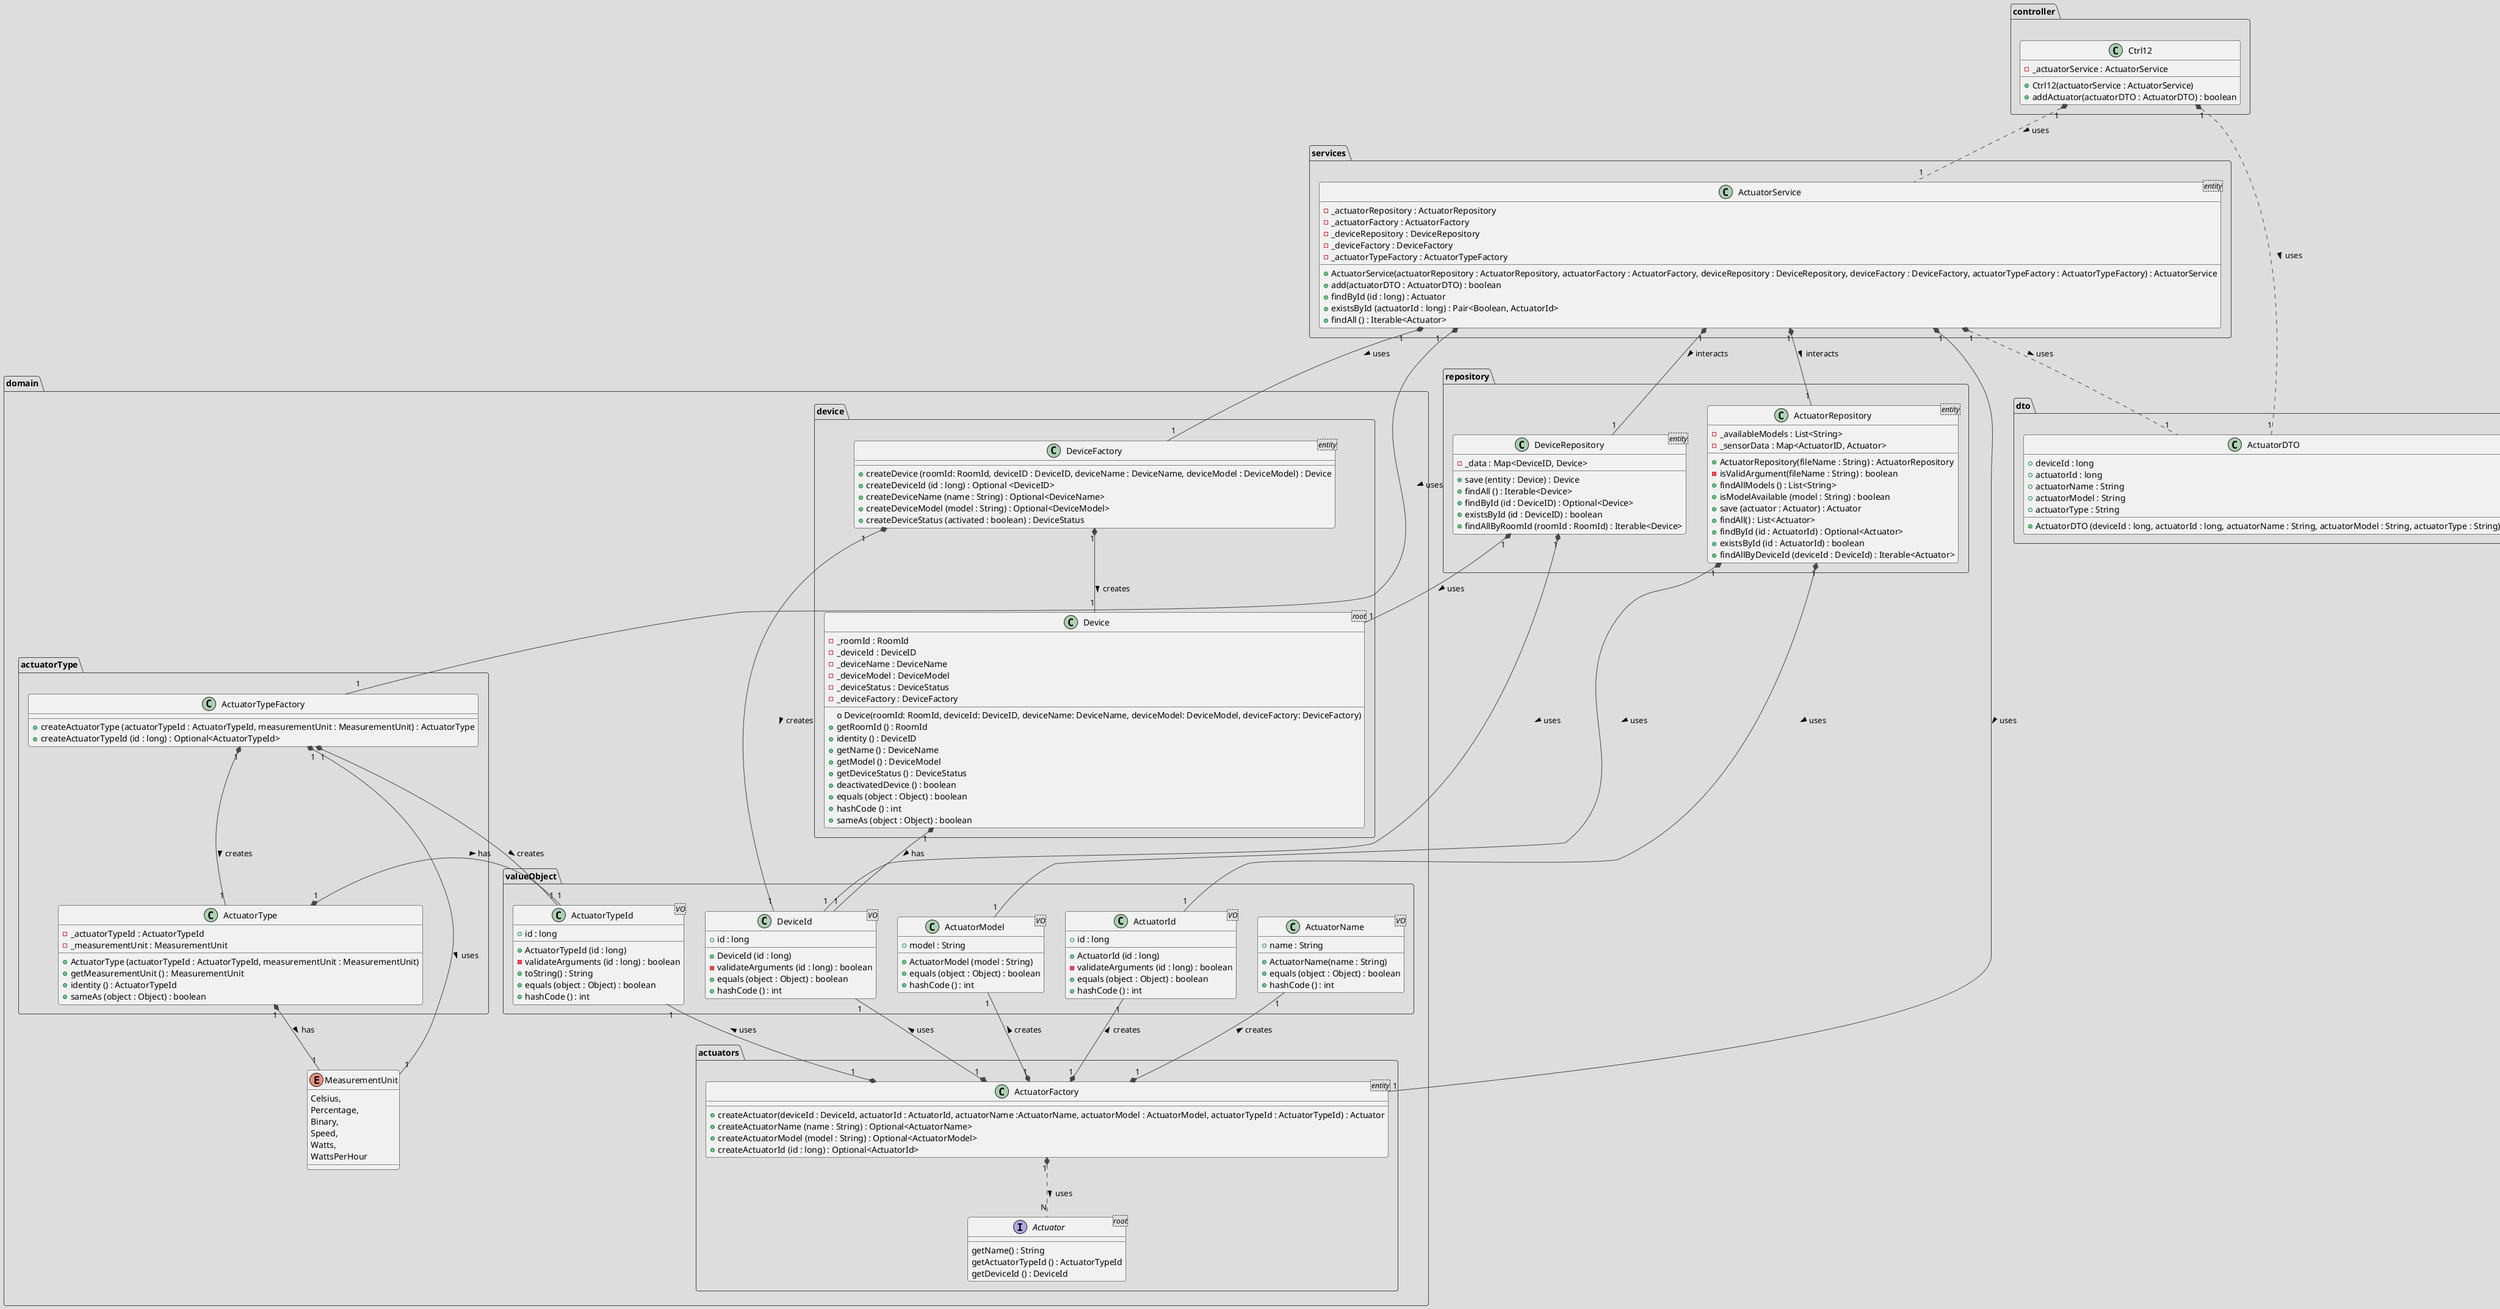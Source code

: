 @startuml
!theme toy

package controller {
    class Ctrl12{
    - _actuatorService : ActuatorService
    + Ctrl12(actuatorService : ActuatorService)
    + addActuator(actuatorDTO : ActuatorDTO) : boolean
    }
}

package domain {
    package device{
        class Device <root> {
        - _roomId : RoomId
        - _deviceId : DeviceID
        - _deviceName : DeviceName
        - _deviceModel : DeviceModel
        - _deviceStatus : DeviceStatus
        - _deviceFactory : DeviceFactory
        o Device(roomId: RoomId, deviceId: DeviceID, deviceName: DeviceName, deviceModel: DeviceModel, deviceFactory: DeviceFactory)
        + getRoomId () : RoomId
        + identity () : DeviceID
        + getName () : DeviceName
        + getModel () : DeviceModel
        + getDeviceStatus () : DeviceStatus
        + deactivatedDevice () : boolean
        + equals (object : Object) : boolean
        + hashCode () : int
        + sameAs (object : Object) : boolean
        }

        class DeviceFactory <entity>{
        + createDevice (roomId: RoomId, deviceID : DeviceID, deviceName : DeviceName, deviceModel : DeviceModel) : Device
        + createDeviceId (id : long) : Optional <DeviceID>
        + createDeviceName (name : String) : Optional<DeviceName>
        + createDeviceModel (model : String) : Optional<DeviceModel>
        + createDeviceStatus (activated : boolean) : DeviceStatus
        }
    }

    package actuators{
        class ActuatorFactory<entity>{
        + createActuator(deviceId : DeviceId, actuatorId : ActuatorId, actuatorName :ActuatorName, actuatorModel : ActuatorModel, actuatorTypeId : ActuatorTypeId) : Actuator
        + createActuatorName (name : String) : Optional<ActuatorName>
        + createActuatorModel (model : String) : Optional<ActuatorModel>
        + createActuatorId (id : long) : Optional<ActuatorId>
        }

        interface Actuator <root> {
        getName() : String
        getActuatorTypeId () : ActuatorTypeId
        getDeviceId () : DeviceId
        }
    }



    package actuatorType {
        class ActuatorType{
        - _actuatorTypeId : ActuatorTypeId
        - _measurementUnit : MeasurementUnit
        + ActuatorType (actuatorTypeId : ActuatorTypeId, measurementUnit : MeasurementUnit)
        + getMeasurementUnit () : MeasurementUnit
        + identity () : ActuatorTypeId
        + sameAs (object : Object) : boolean
        }

        class ActuatorTypeFactory{
        + createActuatorType (actuatorTypeId : ActuatorTypeId, measurementUnit : MeasurementUnit) : ActuatorType
        + createActuatorTypeId (id : long) : Optional<ActuatorTypeId>
        }
    }

    package valueObject{
        class DeviceId<VO>{
        + id : long
        + DeviceId (id : long)
        - validateArguments (id : long) : boolean
        + equals (object : Object) : boolean
        + hashCode () : int
        }

        class ActuatorModel<VO>{
        + model : String
        + ActuatorModel (model : String)
        + equals (object : Object) : boolean
        + hashCode () : int
        }

        class ActuatorName<VO>{
        + name : String
        + ActuatorName(name : String)
        + equals (object : Object) : boolean
        + hashCode () : int
        }

    class ActuatorId <VO>{
        + id : long
        + ActuatorId (id : long)
        - validateArguments (id : long) : boolean
        + equals (object : Object) : boolean
        + hashCode () : int
        }

        class ActuatorTypeId <VO>{
        + id : long
        + ActuatorTypeId (id : long)
        - validateArguments (id : long) : boolean
        + toString() : String
        + equals (object : Object) : boolean
        + hashCode () : int
        }
    }

'    package ddd{
'        interface AggregateRoot{
'        }
'
'        interface Repository{
'        save (entity : T) : T
'        findAll (id : ID) : Iterable<T>
'        findById (ID : ID) : Optional<T>
'        existsById (id : ID) : boolean
'        }
'
'        interface Service<ID, DTO>{
'        add (dto : DTO) : boolean
'        findAll () : Iterable<DTO>
'        findById (id : long) : DTO
'        existsById (id : long) : Pair<Boolean, ID>
'        }
'
'        interface ValueObject{
'        }
'
'        interface DomainEntity{
'        identity() : ID
'        sameAs (object : Object) : boolean
'        }
'    }
        enum MeasurementUnit{
            Celsius,
            Percentage,
            Binary,
            Speed,
            Watts,
            WattsPerHour
        }
}
    package services{
    class ActuatorService<entity>{
        - _actuatorRepository : ActuatorRepository
        - _actuatorFactory : ActuatorFactory
        - _deviceRepository : DeviceRepository
        - _deviceFactory : DeviceFactory
        - _actuatorTypeFactory : ActuatorTypeFactory
        + ActuatorService(actuatorRepository : ActuatorRepository, actuatorFactory : ActuatorFactory, deviceRepository : DeviceRepository, deviceFactory : DeviceFactory, actuatorTypeFactory : ActuatorTypeFactory) : ActuatorService
        + add(actuatorDTO : ActuatorDTO) : boolean
        + findById (id : long) : Actuator
        + existsById (actuatorId : long) : Pair<Boolean, ActuatorId>
        + findAll () : Iterable<Actuator>
        }
    }
        package repository{
             class ActuatorRepository<entity>{
            - _availableModels : List<String>
            - _sensorData : Map<ActuatorID, Actuator>
            + ActuatorRepository(fileName : String) : ActuatorRepository
            - isValidArgument(fileName : String) : boolean
            + findAllModels () : List<String>
            + isModelAvailable (model : String) : boolean
            + save (actuator : Actuator) : Actuator
            + findAll() : List<Actuator>
            + findById (id : ActuatorId) : Optional<Actuator>
            + existsById (id : ActuatorId) : boolean
            + findAllByDeviceId (deviceId : DeviceId) : Iterable<Actuator>
            }

             class DeviceRepository<entity>{
            - _data : Map<DeviceID, Device>
            + save (entity : Device) : Device
            + findAll () : Iterable<Device>
            + findById (id : DeviceID) : Optional<Device>
            + existsById (id : DeviceID) : boolean
            + findAllByRoomId (roomId : RoomId) : Iterable<Device>
            }
        }

   package dto{
    class ActuatorDTO{
    + deviceId : long
    + actuatorId : long
    + actuatorName : String
    + actuatorModel : String
    + actuatorType : String
    + ActuatorDTO (deviceId : long, actuatorId : long, actuatorName : String, actuatorModel : String, actuatorType : String)
    }
   }

Ctrl12 "1" *..  "1" ActuatorDTO : uses >
Ctrl12 "1" *..  "1" ActuatorService : uses >
ActuatorService "1" *..  "1" ActuatorDTO : uses >
ActuatorService "1" *--  "1" ActuatorFactory : uses >
DeviceFactory "1" *-down- "1" DeviceId : creates >
'Device "1" ..down..> "1" AggregateRoot : implements >
'Actuator "1" ..down..> "1" AggregateRoot : implements >
'ActuatorName "1" ..down..> "1" ValueObject : implements >
'ActuatorModel "1" ..down..> "1" ValueObject : implements >
'ActuatorId "1" ..down..> "1" ValueObject : implements >
'DeviceId "1" ..down..> "1" ValueObject : implements >
'DeviceRepository "1" ..down..> "1" Repository : implements >
'ActuatorRepositoryImpl "1" ..down..> "1" Repository : implements >
'ActuatorService "1" ..down..> "1"Service : implements >
'ActuatorType "1" ..down..> "1" AggregateRoot : implements >
ActuatorTypeFactory "1" *-down- "1" ActuatorType : creates >
ActuatorTypeFactory "1" *-down- "1" ActuatorTypeId : creates >
'ActuatorTypeId "1" ..down..> "1" ValueObject : implements >
ActuatorType "1" *-down- "1" MeasurementUnit : has >
'DomainEntity "1" ..down..> "1" AggregateRoot : implements >
ActuatorService "1" *-down- "1" ActuatorTypeFactory : uses >
ActuatorService "1" *-down- "1" DeviceFactory : uses >
DeviceFactory "1" *-down- "1" Device : creates >
ActuatorFactory "1" *.. "N" Actuator : uses >
ActuatorFactory "1" *-up- "1" ActuatorName : creates >
ActuatorFactory "1" *-up- "1" ActuatorModel : creates >
ActuatorRepository "1" *-- "1" ActuatorModel : uses >
ActuatorFactory "1" *-- "1" DeviceId : uses >
ActuatorService "1" *-- "1" ActuatorRepository : interacts >
ActuatorService "1" *-- "1" DeviceRepository : interacts >
ActuatorFactory "1" *-up- "1" ActuatorId : creates >
ActuatorRepository "1" *-- "1" ActuatorId : uses >
ActuatorFactory "1" *-up- "1" ActuatorTypeId : uses >
ActuatorTypeFactory "1" *-up- "1" MeasurementUnit : uses >
ActuatorType "1" *-up- "1" ActuatorTypeId : has >
DeviceRepository "1" *-- "1" DeviceId : uses >
DeviceRepository "1" *-- "1" Device : uses >
Device "1" *-- "1" DeviceId : has >


@enduml